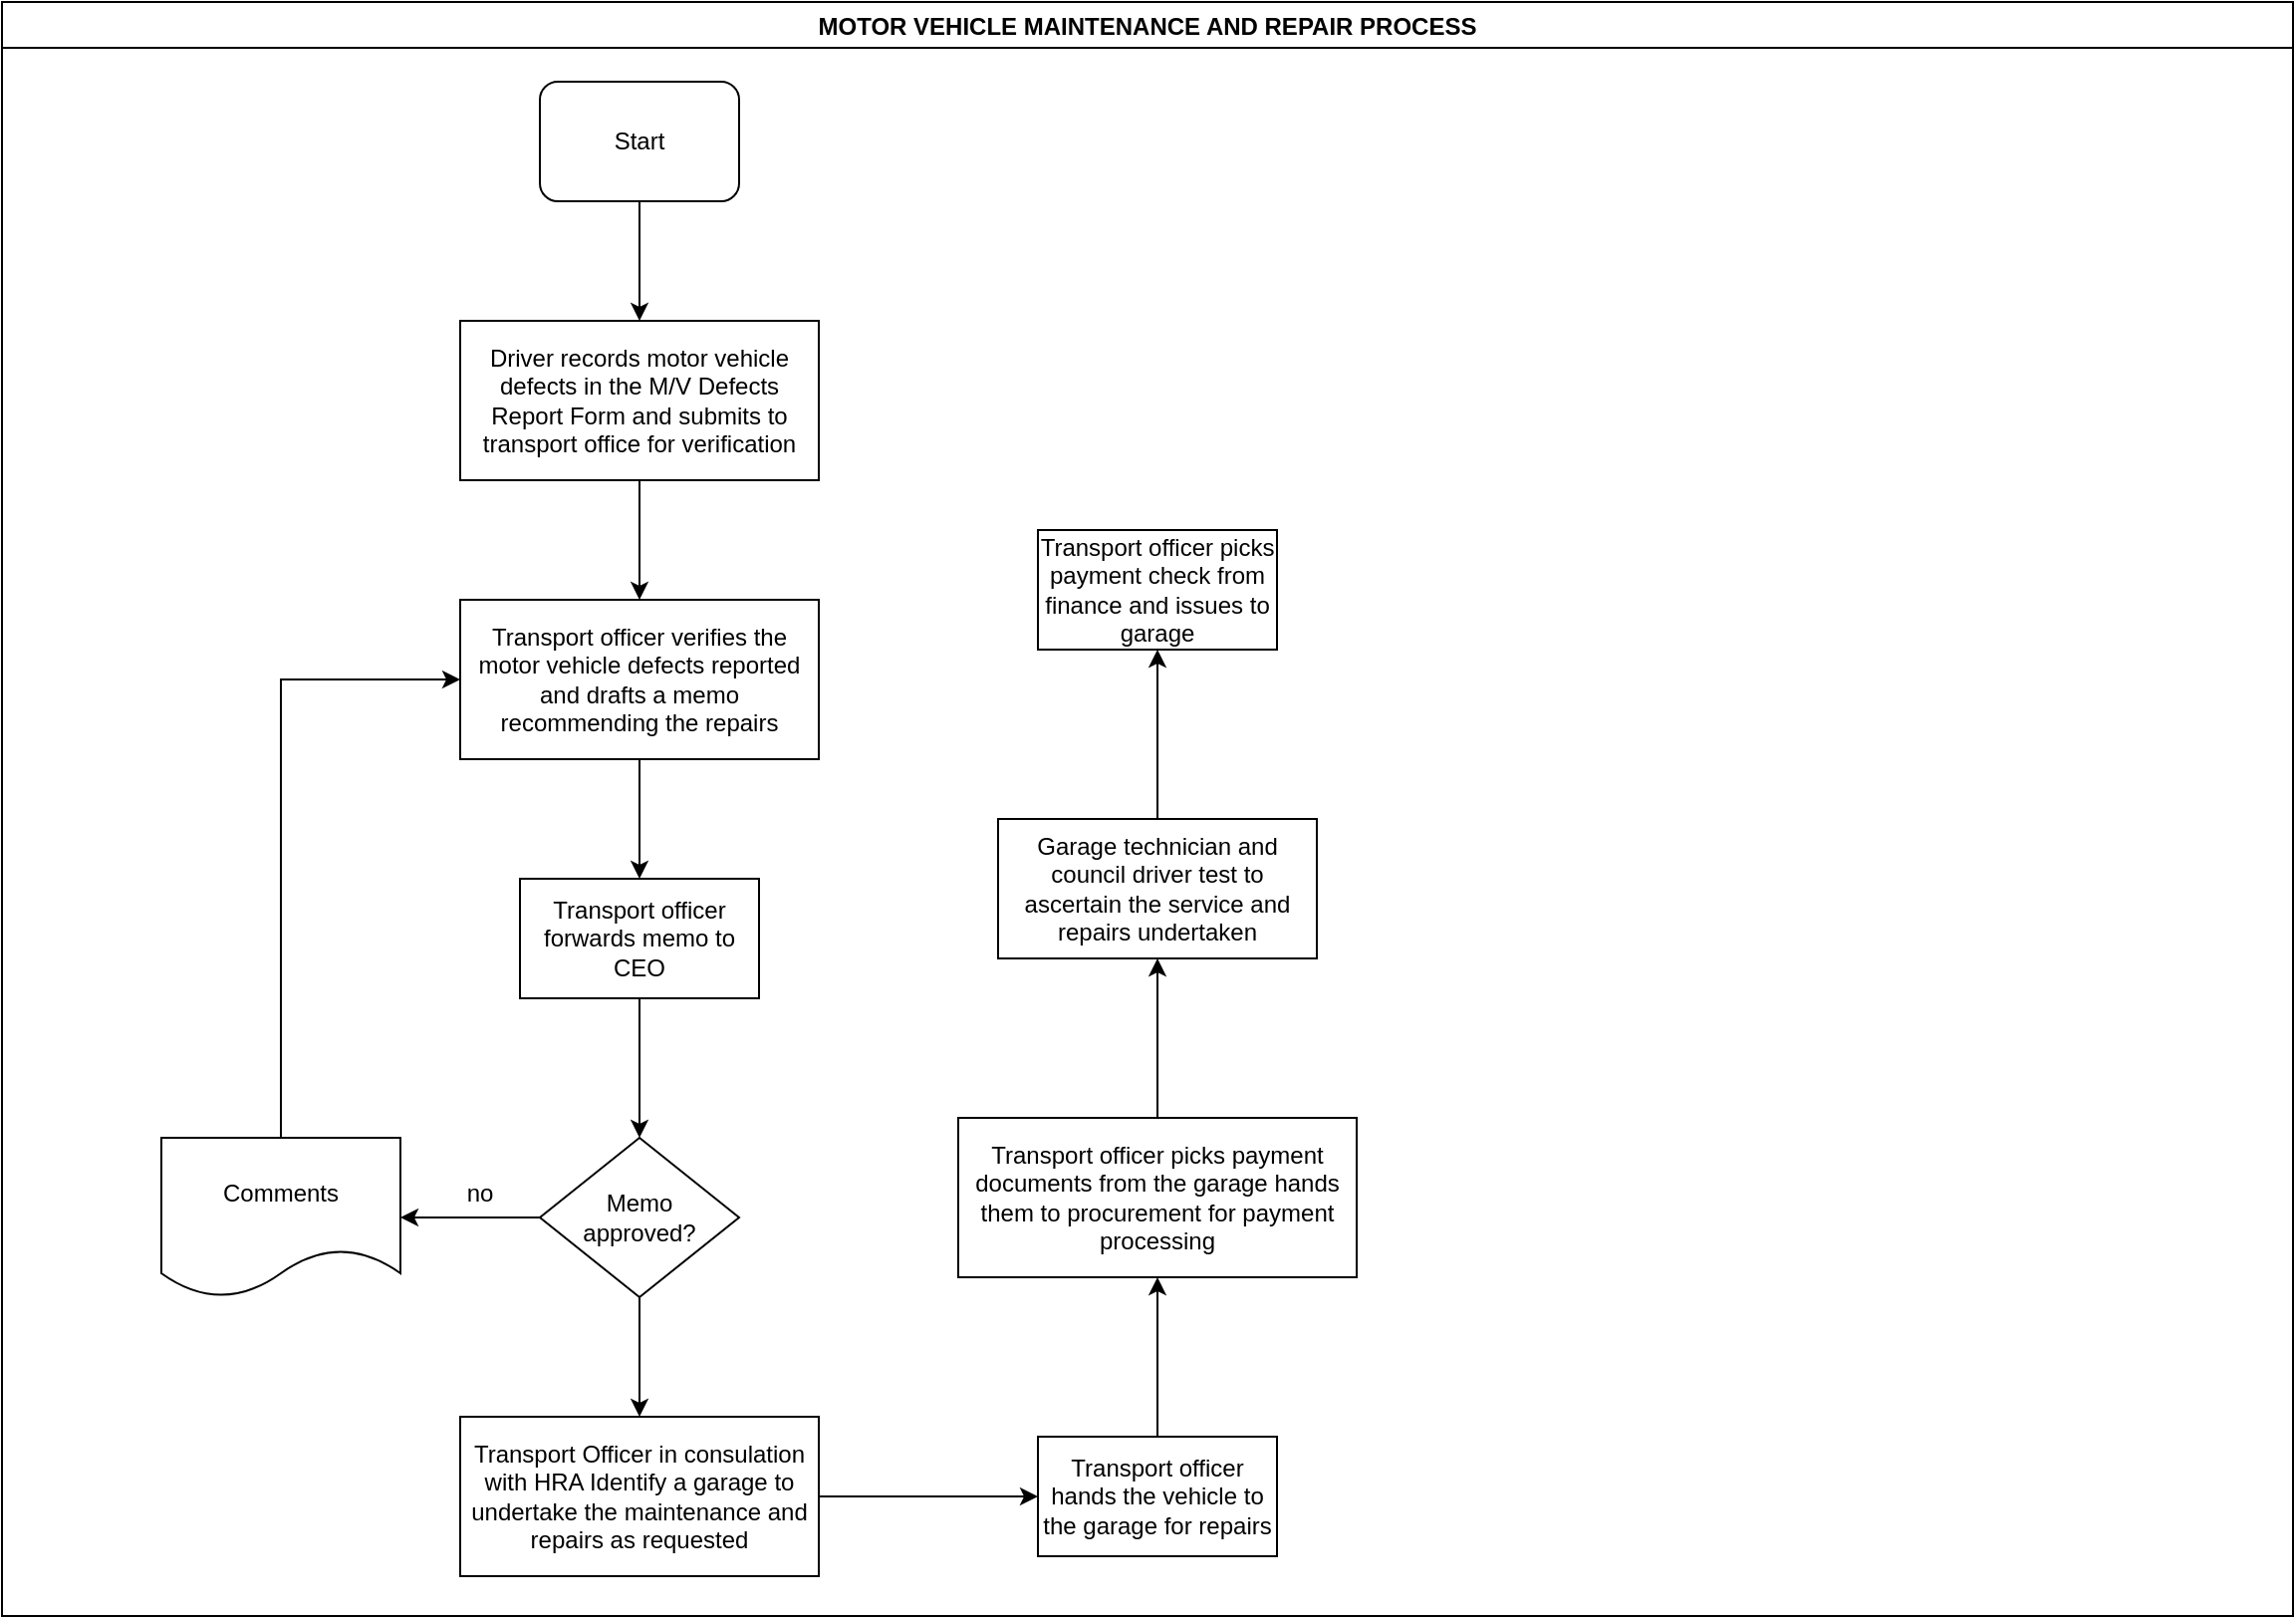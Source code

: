 <mxfile version="14.1.8" type="github">
  <diagram id="yCivjPEnVfi12GDQlkk3" name="Page-1">
    <mxGraphModel dx="1038" dy="547" grid="1" gridSize="10" guides="1" tooltips="1" connect="1" arrows="1" fold="1" page="1" pageScale="1" pageWidth="1169" pageHeight="827" math="0" shadow="0">
      <root>
        <mxCell id="0" />
        <mxCell id="1" parent="0" />
        <mxCell id="AqaynX8G8O3u8b9F95J--1" value="MOTOR VEHICLE MAINTENANCE AND REPAIR PROCESS" style="swimlane;" vertex="1" parent="1">
          <mxGeometry x="10" y="10" width="1150" height="810" as="geometry" />
        </mxCell>
        <mxCell id="AqaynX8G8O3u8b9F95J--2" value="Start" style="rounded=1;whiteSpace=wrap;html=1;" vertex="1" parent="AqaynX8G8O3u8b9F95J--1">
          <mxGeometry x="270" y="40" width="100" height="60" as="geometry" />
        </mxCell>
        <mxCell id="AqaynX8G8O3u8b9F95J--5" value="Driver records motor vehicle defects in the M/V Defects Report Form and submits to transport office for verification" style="rounded=0;whiteSpace=wrap;html=1;" vertex="1" parent="AqaynX8G8O3u8b9F95J--1">
          <mxGeometry x="230" y="160" width="180" height="80" as="geometry" />
        </mxCell>
        <mxCell id="AqaynX8G8O3u8b9F95J--4" value="" style="edgeStyle=orthogonalEdgeStyle;rounded=0;orthogonalLoop=1;jettySize=auto;html=1;" edge="1" parent="AqaynX8G8O3u8b9F95J--1" source="AqaynX8G8O3u8b9F95J--2" target="AqaynX8G8O3u8b9F95J--5">
          <mxGeometry relative="1" as="geometry">
            <mxPoint x="320" y="170" as="targetPoint" />
          </mxGeometry>
        </mxCell>
        <mxCell id="AqaynX8G8O3u8b9F95J--8" value="Transport officer forwards memo to CEO " style="whiteSpace=wrap;html=1;rounded=0;" vertex="1" parent="AqaynX8G8O3u8b9F95J--1">
          <mxGeometry x="260" y="440" width="120" height="60" as="geometry" />
        </mxCell>
        <mxCell id="AqaynX8G8O3u8b9F95J--6" value="Transport officer verifies the motor vehicle defects reported and drafts a memo recommending the repairs" style="rounded=0;whiteSpace=wrap;html=1;" vertex="1" parent="AqaynX8G8O3u8b9F95J--1">
          <mxGeometry x="230" y="300" width="180" height="80" as="geometry" />
        </mxCell>
        <mxCell id="AqaynX8G8O3u8b9F95J--7" value="" style="edgeStyle=orthogonalEdgeStyle;rounded=0;orthogonalLoop=1;jettySize=auto;html=1;" edge="1" parent="AqaynX8G8O3u8b9F95J--1" source="AqaynX8G8O3u8b9F95J--5" target="AqaynX8G8O3u8b9F95J--6">
          <mxGeometry relative="1" as="geometry" />
        </mxCell>
        <mxCell id="AqaynX8G8O3u8b9F95J--9" value="" style="edgeStyle=orthogonalEdgeStyle;rounded=0;orthogonalLoop=1;jettySize=auto;html=1;" edge="1" parent="AqaynX8G8O3u8b9F95J--1" source="AqaynX8G8O3u8b9F95J--6" target="AqaynX8G8O3u8b9F95J--8">
          <mxGeometry relative="1" as="geometry" />
        </mxCell>
        <mxCell id="AqaynX8G8O3u8b9F95J--16" value="no" style="text;html=1;strokeColor=none;fillColor=none;align=center;verticalAlign=middle;whiteSpace=wrap;rounded=0;" vertex="1" parent="AqaynX8G8O3u8b9F95J--1">
          <mxGeometry x="220" y="588" width="40" height="20" as="geometry" />
        </mxCell>
        <mxCell id="AqaynX8G8O3u8b9F95J--18" value="Transport Officer in consulation with HRA Identify a garage to undertake the maintenance and repairs as requested" style="whiteSpace=wrap;html=1;rounded=0;" vertex="1" parent="AqaynX8G8O3u8b9F95J--1">
          <mxGeometry x="230" y="710" width="180" height="80" as="geometry" />
        </mxCell>
        <mxCell id="AqaynX8G8O3u8b9F95J--13" value="" style="edgeStyle=orthogonalEdgeStyle;rounded=0;orthogonalLoop=1;jettySize=auto;html=1;" edge="1" parent="1" source="AqaynX8G8O3u8b9F95J--10" target="AqaynX8G8O3u8b9F95J--12">
          <mxGeometry relative="1" as="geometry" />
        </mxCell>
        <mxCell id="AqaynX8G8O3u8b9F95J--19" value="" style="edgeStyle=orthogonalEdgeStyle;rounded=0;orthogonalLoop=1;jettySize=auto;html=1;" edge="1" parent="1" source="AqaynX8G8O3u8b9F95J--10" target="AqaynX8G8O3u8b9F95J--18">
          <mxGeometry relative="1" as="geometry" />
        </mxCell>
        <mxCell id="AqaynX8G8O3u8b9F95J--10" value="&lt;div&gt;Memo&lt;/div&gt;&lt;div&gt;approved?&lt;/div&gt;" style="rhombus;whiteSpace=wrap;html=1;rounded=0;" vertex="1" parent="1">
          <mxGeometry x="280" y="580" width="100" height="80" as="geometry" />
        </mxCell>
        <mxCell id="AqaynX8G8O3u8b9F95J--11" value="" style="edgeStyle=orthogonalEdgeStyle;rounded=0;orthogonalLoop=1;jettySize=auto;html=1;" edge="1" parent="1" source="AqaynX8G8O3u8b9F95J--8" target="AqaynX8G8O3u8b9F95J--10">
          <mxGeometry relative="1" as="geometry" />
        </mxCell>
        <mxCell id="AqaynX8G8O3u8b9F95J--15" value="" style="edgeStyle=orthogonalEdgeStyle;rounded=0;orthogonalLoop=1;jettySize=auto;html=1;entryX=0;entryY=0.5;entryDx=0;entryDy=0;" edge="1" parent="1" source="AqaynX8G8O3u8b9F95J--12" target="AqaynX8G8O3u8b9F95J--6">
          <mxGeometry relative="1" as="geometry">
            <mxPoint x="150" y="490" as="targetPoint" />
            <Array as="points">
              <mxPoint x="150" y="350" />
            </Array>
          </mxGeometry>
        </mxCell>
        <mxCell id="AqaynX8G8O3u8b9F95J--12" value="Comments" style="shape=document;whiteSpace=wrap;html=1;boundedLbl=1;rounded=0;" vertex="1" parent="1">
          <mxGeometry x="90" y="580" width="120" height="80" as="geometry" />
        </mxCell>
        <mxCell id="AqaynX8G8O3u8b9F95J--23" value="" style="edgeStyle=orthogonalEdgeStyle;rounded=0;orthogonalLoop=1;jettySize=auto;html=1;" edge="1" parent="1" source="AqaynX8G8O3u8b9F95J--20" target="AqaynX8G8O3u8b9F95J--22">
          <mxGeometry relative="1" as="geometry" />
        </mxCell>
        <mxCell id="AqaynX8G8O3u8b9F95J--20" value="Transport officer hands the vehicle to the garage for repairs" style="whiteSpace=wrap;html=1;rounded=0;" vertex="1" parent="1">
          <mxGeometry x="530" y="730" width="120" height="60" as="geometry" />
        </mxCell>
        <mxCell id="AqaynX8G8O3u8b9F95J--21" value="" style="edgeStyle=orthogonalEdgeStyle;rounded=0;orthogonalLoop=1;jettySize=auto;html=1;" edge="1" parent="1" source="AqaynX8G8O3u8b9F95J--18" target="AqaynX8G8O3u8b9F95J--20">
          <mxGeometry relative="1" as="geometry" />
        </mxCell>
        <mxCell id="AqaynX8G8O3u8b9F95J--25" value="" style="edgeStyle=orthogonalEdgeStyle;rounded=0;orthogonalLoop=1;jettySize=auto;html=1;" edge="1" parent="1" source="AqaynX8G8O3u8b9F95J--22" target="AqaynX8G8O3u8b9F95J--24">
          <mxGeometry relative="1" as="geometry" />
        </mxCell>
        <mxCell id="AqaynX8G8O3u8b9F95J--22" value="Transport officer picks payment documents from the garage hands them to procurement for payment processing" style="whiteSpace=wrap;html=1;rounded=0;" vertex="1" parent="1">
          <mxGeometry x="490" y="570" width="200" height="80" as="geometry" />
        </mxCell>
        <mxCell id="AqaynX8G8O3u8b9F95J--27" value="" style="edgeStyle=orthogonalEdgeStyle;rounded=0;orthogonalLoop=1;jettySize=auto;html=1;" edge="1" parent="1" source="AqaynX8G8O3u8b9F95J--24" target="AqaynX8G8O3u8b9F95J--26">
          <mxGeometry relative="1" as="geometry" />
        </mxCell>
        <mxCell id="AqaynX8G8O3u8b9F95J--24" value="Garage technician and council driver test to ascertain the service and repairs undertaken" style="whiteSpace=wrap;html=1;rounded=0;" vertex="1" parent="1">
          <mxGeometry x="510" y="420" width="160" height="70" as="geometry" />
        </mxCell>
        <mxCell id="AqaynX8G8O3u8b9F95J--26" value="Transport officer picks payment check from finance and issues to garage" style="whiteSpace=wrap;html=1;rounded=0;" vertex="1" parent="1">
          <mxGeometry x="530" y="275" width="120" height="60" as="geometry" />
        </mxCell>
      </root>
    </mxGraphModel>
  </diagram>
</mxfile>
